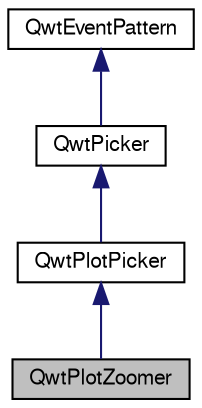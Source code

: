 digraph G
{
  edge [fontname="FreeSans",fontsize="10",labelfontname="FreeSans",labelfontsize="10"];
  node [fontname="FreeSans",fontsize="10",shape=record];
  Node1 [label="QwtPlotZoomer",height=0.2,width=0.4,color="black", fillcolor="grey75", style="filled" fontcolor="black"];
  Node2 -> Node1 [dir="back",color="midnightblue",fontsize="10",style="solid",fontname="FreeSans"];
  Node2 [label="QwtPlotPicker",height=0.2,width=0.4,color="black", fillcolor="white", style="filled",URL="$class_qwt_plot_picker.html",tooltip="QwtPlotPicker provides selections on a plot canvas."];
  Node3 -> Node2 [dir="back",color="midnightblue",fontsize="10",style="solid",fontname="FreeSans"];
  Node3 [label="QwtPicker",height=0.2,width=0.4,color="black", fillcolor="white", style="filled",URL="$class_qwt_picker.html",tooltip="QwtPicker provides selections on a widget."];
  Node4 -> Node3 [dir="back",color="midnightblue",fontsize="10",style="solid",fontname="FreeSans"];
  Node4 [label="QwtEventPattern",height=0.2,width=0.4,color="black", fillcolor="white", style="filled",URL="$class_qwt_event_pattern.html",tooltip="A collection of event patterns."];
}
